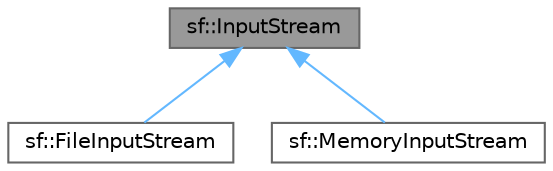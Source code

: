 digraph "sf::InputStream"
{
 // LATEX_PDF_SIZE
  bgcolor="transparent";
  edge [fontname=Helvetica,fontsize=10,labelfontname=Helvetica,labelfontsize=10];
  node [fontname=Helvetica,fontsize=10,shape=box,height=0.2,width=0.4];
  Node1 [id="Node000001",label="sf::InputStream",height=0.2,width=0.4,color="gray40", fillcolor="grey60", style="filled", fontcolor="black",tooltip="Abstract class for custom file input streams."];
  Node1 -> Node2 [id="edge1_Node000001_Node000002",dir="back",color="steelblue1",style="solid",tooltip=" "];
  Node2 [id="Node000002",label="sf::FileInputStream",height=0.2,width=0.4,color="gray40", fillcolor="white", style="filled",URL="$classsf_1_1_file_input_stream.html",tooltip="Implementation of input stream based on a file."];
  Node1 -> Node3 [id="edge2_Node000001_Node000003",dir="back",color="steelblue1",style="solid",tooltip=" "];
  Node3 [id="Node000003",label="sf::MemoryInputStream",height=0.2,width=0.4,color="gray40", fillcolor="white", style="filled",URL="$classsf_1_1_memory_input_stream.html",tooltip="Implementation of input stream based on a memory chunk."];
}
